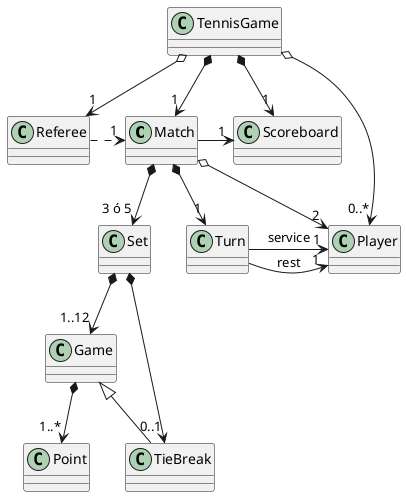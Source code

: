 @startuml tennis_game

class Match{}

class Player{}

class Referee{}

class Scoreboard{}

class Set{}

class Game{}

class TieBreak extends Game{}

class Point{}

class Turn{}

Referee .> "1" Match
Match -> "1" Scoreboard

Match o--> "2" Player
Match *--> "1" Turn
Match *--> "3 ó 5" Set

Set *--> "1..12" Game
Set *--> "0..1" TieBreak

Game *--> "1..*" Point

Turn -> "1" Player : service
Turn -> "1" Player : rest

TennisGame *--> "1" Match
TennisGame *--> "1" Scoreboard
TennisGame o--> "1" Referee
TennisGame o--> "0..*" Player
@enduml

